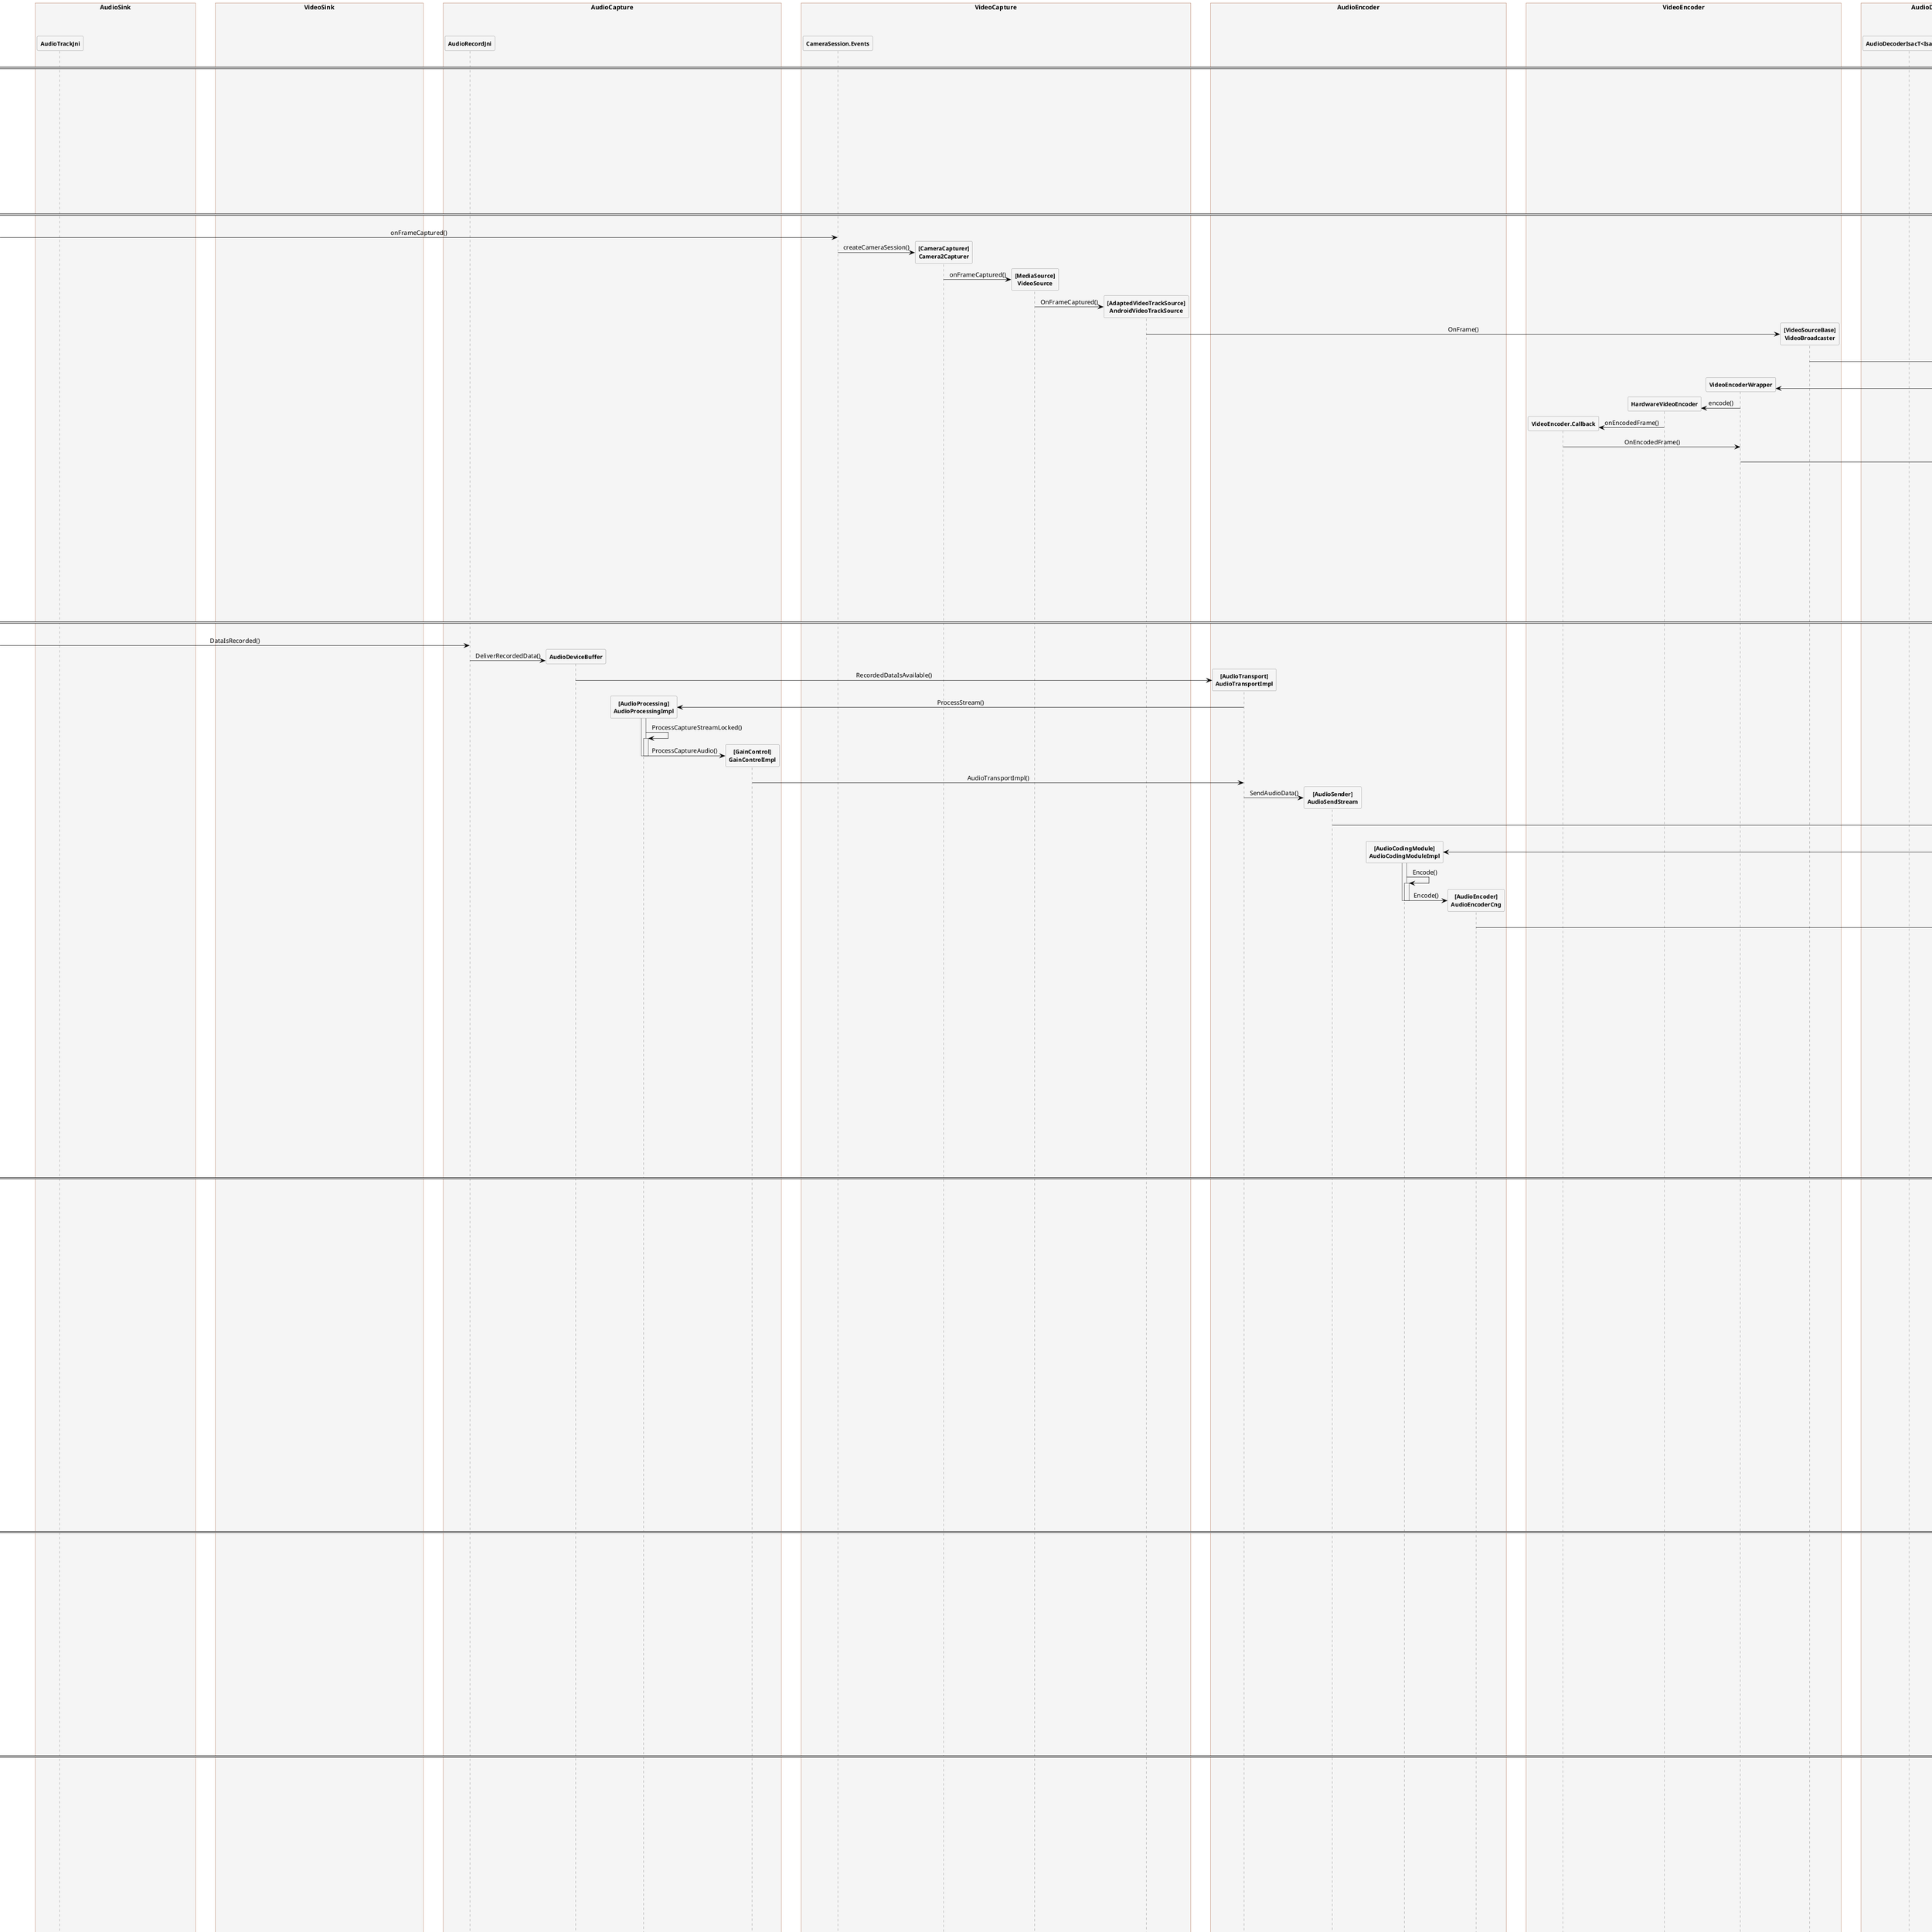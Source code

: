 @startuml WebRTC_AV_Trans
 
hide footbox
skinparam {
    ' defaultFontName Abyssinica SIL
    Shadowing false  
    backgroundColor white
    NoteFontColor #Black
    NoteFontSize 16
    NoteTextAlignment left
    NoteBackgroundColor WhiteSmoke
    NoteColor transparent
    NoteBorderThickness 0
    NoteBorderColor transparent
    NoteBorderThickness 0
    NoteShadowing false
    ParticipantPadding 0
    BoxPadding 20
    dpi 96
    ClassBackgroundColor transparent
    ClassHeaderBackgroundColor lightgreen
    ClassStereotypeFontColor transparent
    SequenceBoxBordercolor sienna
    SequenceBoxFontSize 24
    SequenceBoxFontColor Black
    SequenceBoxBackgroundColor WhiteSmoke
    SequenceLifeLineBackgroundColor WhiteSmoke
    SequenceMessageAlignment center
    SequenceGroupHeaderFontColor White
    SequenceGroupHeaderFontSize 20
    SequenceGroupBackgroundColor DarkOliveGreen
    SequenceGroupBodyBackgroundColor transparent
    SequenceGroupBorderThickness 4
    SequenceGroupBorderColor DarkOliveGreen
    ' transparent
    sequence {
        ParticipantBackgroundColor WhiteSmoke
        ParticipantBorderColor Gray
        ParticipantFontStyle Bold
        ParticipantFontSize 12
        ParticipantPadding 0
 
        LifeLineBorderColor DimGray
        ArrowColor Black
        ArrowThickness 0.8
        ColorArrowSeparationSpace 30
    }
}

box AudioSink
participant "AudioTrackJni" as AudioTrackJni
participant "AudioDeviceBuffer" as RAudioDeviceBuffer
end box

box VideoSink
participant SurfaceViewRenderer
participant ProxyVideoSink
participant VideoSinkWrapper
end box

box AudioCapture
participant "AudioRecordJni" as AudioRecordJni
participant "AudioDeviceBuffer" as AudioDeviceBuffer
participant "[AudioProcessing]\nAudioProcessingImpl" as AudioProcessingImpl
participant "[GainControl]\nGainControlImpl" as GainControlImpl
end box

box VideoCapture
participant "CameraSession.Events" as Events
participant "[CameraCapturer]\nCamera2Capturer" as Camera2Capturer
participant "[MediaSource]\nVideoSource" as VideoSource
participant "[AdaptedVideoTrackSource]\nAndroidVideoTrackSource" as AndroidVideoTrackSource
participant "[VideoSourceBase]\nVideoBroadcaster" as VideoBroadcaster
end box

box AudioEncoder
participant "[AudioTransport]\nAudioTransportImpl" as AudioTransportImpl
participant "[AudioSender]\nAudioSendStream" as AudioSendStream
participant "[AudioCodingModule]\nAudioCodingModuleImpl" as AudioCodingModuleImpl
participant "[AudioEncoder]\nAudioEncoderCng" as AudioEncoderCng
end box

box VideoEncoder
participant "VideoEncoder.Callback" as VideoEncoderCallback
participant "HardwareVideoEncoder" as HardwareVideoEncoder
participant "VideoEncoderWrapper" as VideoEncoderWrapper
participant VideoBroadcaster
end box

box AudioDecoder
participant "AudioDecoderIsacT<IsacFloat>" as AudioDecoderIsacT
participant NetEq
end box

box VideoDecoder
participant "VideoBroadcaster" as RVideoBroadcaster
participant WebRtcVideoReceiveStream
participant IncomingVideoStream
participant VideoStreamDecoder
participant VCMDecodedFrameCallback
participant "VideoDecoder.Callback" as VideoDecoderCallback
participant AndroidVideoDecoder
participant VideoDecoderWrapper
participant VideoDecoderSoftwareFallbackWrapper
participant VCMGenericDecoder
end box

box AudioSender
participant "[ChannelSendInterface]\nChannelSend" as ChannelSend
participant "RTPSenderAudio" as RTPSenderAudio
end box

box VideoSender
participant "[EncodedImageCallback]\nVideoStreamEncoder" as VideoStreamEncoder
participant "[EncoderSink]VideoSendStreamImpl" as VideoSendStreamImpl
participant "[RtpVideoSenderInterface]\nRtpVideoSender" as RtpVideoSender
participant "[ProcessThread]\nProcessThreadImpl" as ProcessThreadImpl
end box

box AudioReceiver
participant AcmReceiver
participant ChannelReceive
participant "[AudioMixer::Source]\nAudioReceiveStream" as AudioReceiveStream
participant AudioMixerImpl
end box

box VideoReceiver
participant VideoReceiver2
participant VideoReceiveStream
participant FrameBuffer
end box

box RTPSender
participant "RTPSender" as RTPSender
participant "[RtpPacketSender]\nRtpPacketSenderProxy" as RtpPacketSenderProxy
participant "PacedSender" as PacedSender
participant "PacketRouter" as PacketRouter
participant "[RtpRtcp]\nModuleRtpRtcpImpl" as ModuleRtpRtcpImpl
participant "[RtpRtcp]\nRtpSenderEgress" as RtpSenderEgress
end box

box RTPReceiver
participant "RtpVideoStreamReceiver" as RtpVideoStreamReceiver
participant "RtpDemuxer" as RtpDemuxer
participant "RtpStreamReceiverController" as RtpStreamReceiverController
participant "[webrtc::Call]\ninternal::Call" as Call
end box

box Tranceiver
participant "[Transport]\n[MediaChannel]\nWebRtcVideoChannel" as WebRtcVideoChannel
participant "[NetworkInterface]\n[BaseChannel]\nVideoChannel" as VideoChannel
participant "[RtpTransportInternal]\n[RtpTransport]\n[SrtpTransport]\nDtlsSrtpTransport" as DtlsSrtpTransport
end box

box DTLS
participant "webrtc::DtlsTransport" as DtlsTransport
participant "[PacketTransportInternal]\nP2PTransportChannel" as P2PTransportChannel
participant "ProxyConnection" as ProxyConnection
participant "UDPPort" as UDPPort
participant "AllocationSequence" as AllocationSequence
participant "AsyncUDPSocket" as AsyncUDPSocket
participant "PhysicalSocket" as PhysicalSocket

end box

=== THREAD ==

PacedSender->PacedSender:Process()
activate PacedSender
note over PacedSender:**WAITING Packet...**

ProcessThreadImpl->ProcessThreadImpl:Process()
activate ProcessThreadImpl
note over ProcessThreadImpl:**WAITING Packet...**

VideoReceiveStream->VideoReceiveStream:Start()
activate VideoReceiveStream
note over VideoReceiveStream:**WAITING Packet..**

=== Video Send ==

->Events:onFrameCaptured()
create Camera2Capturer
Events->Camera2Capturer:createCameraSession()
create VideoSource
Camera2Capturer->VideoSource:onFrameCaptured()
create AndroidVideoTrackSource
VideoSource->AndroidVideoTrackSource:OnFrameCaptured()
create VideoBroadcaster
AndroidVideoTrackSource->VideoBroadcaster:OnFrame()
create VideoStreamEncoder
VideoBroadcaster->VideoStreamEncoder:OnFrame()
create VideoEncoderWrapper
VideoStreamEncoder->VideoEncoderWrapper:Encode()
create HardwareVideoEncoder
VideoEncoderWrapper->HardwareVideoEncoder:encode()
create VideoEncoderCallback
HardwareVideoEncoder->VideoEncoderCallback:onEncodedFrame()
VideoEncoderCallback->VideoEncoderWrapper:OnEncodedFrame()
VideoEncoderWrapper->VideoStreamEncoder:OnEncodedImage()
create VideoSendStreamImpl
VideoStreamEncoder->VideoSendStreamImpl:OnEncodedImage()
VideoSendStreamImpl->RtpVideoSender:OnEncodedImage()

RtpVideoSender-->ProcessThreadImpl:**POST SIGNAL**

note over ProcessThreadImpl:**RESUME**
create ModuleRtpRtcpImpl
ProcessThreadImpl->ModuleRtpRtcpImpl:OnSendingRtpFrame()
deactivate ProcessThreadImpl
activate ModuleRtpRtcpImpl
ModuleRtpRtcpImpl->ModuleRtpRtcpImpl:TrySendPacket()
activate ModuleRtpRtcpImpl
create RtpSenderEgress
ModuleRtpRtcpImpl->RtpSenderEgress:SendPacket()
deactivate ModuleRtpRtcpImpl
deactivate ModuleRtpRtcpImpl
activate RtpSenderEgress
' RtpSenderEgress->RtpSenderEgress:SendPacketToNetwork()
' activate RtpSenderEgress
' RtpSenderEgress->WebRtcVideoChannel:SendRtp()
' deactivate RtpSenderEgress
' deactivate RtpSenderEgress

=== Audio Send ==
->AudioRecordJni:DataIsRecorded()
create AudioDeviceBuffer
AudioRecordJni->AudioDeviceBuffer:DeliverRecordedData()
create AudioTransportImpl
AudioDeviceBuffer->AudioTransportImpl:RecordedDataIsAvailable()
create AudioProcessingImpl
AudioTransportImpl->AudioProcessingImpl:ProcessStream()
activate AudioProcessingImpl
AudioProcessingImpl->AudioProcessingImpl:ProcessCaptureStreamLocked()
activate AudioProcessingImpl
create GainControlImpl
AudioProcessingImpl->GainControlImpl:ProcessCaptureAudio()
deactivate AudioProcessingImpl
deactivate AudioProcessingImpl
GainControlImpl->AudioTransportImpl:AudioTransportImpl()
create AudioSendStream
AudioTransportImpl->AudioSendStream:SendAudioData()
create ChannelSend
AudioSendStream->ChannelSend:ProcessAndEncodeAudio()
create AudioCodingModuleImpl
ChannelSend->AudioCodingModuleImpl:Add10MsData()
activate AudioCodingModuleImpl
AudioCodingModuleImpl->AudioCodingModuleImpl:Encode()
activate AudioCodingModuleImpl
create AudioEncoderCng
AudioCodingModuleImpl->AudioEncoderCng:Encode()
deactivate AudioCodingModuleImpl
deactivate AudioCodingModuleImpl
AudioEncoderCng->ChannelSend:SendData()
activate ChannelSend
ChannelSend->ChannelSend:SendRtpAudio()
activate ChannelSend

create RTPSenderAudio
ChannelSend->RTPSenderAudio:SendAudio()
deactivate ChannelSend
deactivate ChannelSend
create RTPSender
RTPSenderAudio->RTPSender:SendToNetwork()
create RtpPacketSenderProxy
RTPSender->RtpPacketSenderProxy:EnqueuePackets()
RtpPacketSenderProxy->PacedSender:EnqueuePackets()

note over PacedSender:**RESUME**
PacedSender->PacedSender:ProcessPackets()
activate PacedSender
PacedSender->PacedSender:SendRtpPacket()
activate PacedSender
create PacketRouter
PacedSender->PacketRouter:SendPacket()
deactivate PacedSender
deactivate PacedSender
deactivate PacedSender


PacketRouter->ModuleRtpRtcpImpl:TrySendPacket()
activate ModuleRtpRtcpImpl
ModuleRtpRtcpImpl->RtpSenderEgress:SendPacket()
deactivate ModuleRtpRtcpImpl
deactivate ModuleRtpRtcpImpl
' activate RtpSenderEgress
RtpSenderEgress->RtpSenderEgress:SendPacketToNetwork()
activate RtpSenderEgress

=== Send RTP ===

create WebRtcVideoChannel
RtpSenderEgress->WebRtcVideoChannel:SendRtp()
deactivate RtpSenderEgress
deactivate RtpSenderEgress

' ModuleRtpRtcpImpl->WebRtcVideoChannel:SendRtp()
activate WebRtcVideoChannel
WebRtcVideoChannel->WebRtcVideoChannel:MediaChannel::SendRtp()
activate WebRtcVideoChannel
WebRtcVideoChannel->WebRtcVideoChannel:MediaChannel::DoSendPacket()
activate WebRtcVideoChannel
create VideoChannel
WebRtcVideoChannel->VideoChannel:SendPacket()
deactivate WebRtcVideoChannel
deactivate WebRtcVideoChannel
deactivate WebRtcVideoChannel

create DtlsSrtpTransport
VideoChannel->DtlsSrtpTransport:SendRtpPacket()
create DtlsTransport
DtlsSrtpTransport->DtlsTransport:SendPacket()
create P2PTransportChannel
DtlsTransport->P2PTransportChannel:SendPacket()
create ProxyConnection
P2PTransportChannel->ProxyConnection:Send()
create UDPPort
ProxyConnection->UDPPort:SendTo()
create AsyncUDPSocket
UDPPort->AsyncUDPSocket:SendTo()
create PhysicalSocket
AsyncUDPSocket->PhysicalSocket:SendTo()
activate PhysicalSocket
PhysicalSocket->PhysicalSocket:DoSendTo()
activate PhysicalSocket
PhysicalSocket->:::sendto()
activate PhysicalSocket
deactivate PhysicalSocket
deactivate PhysicalSocket
deactivate PhysicalSocket

=== Receive RTP ===

AsyncUDPSocket<-:OnReadEvent()
activate AsyncUDPSocket
AsyncUDPSocket->PhysicalSocket:RecvFrom()
activate PhysicalSocket
PhysicalSocket->PhysicalSocket:::recvfrom()
activate PhysicalSocket
deactivate PhysicalSocket
deactivate PhysicalSocket

create AllocationSequence
AsyncUDPSocket-->AllocationSequence:OnReadEvent()
note left:**SignalReadEvent**
deactivate AsyncUDPSocket
AllocationSequence->UDPPort:HandleIncomingPacket()
UDPPort->ProxyConnection:OnReadPacket()
ProxyConnection->P2PTransportChannel:OnReadPacket()
P2PTransportChannel->DtlsTransport:OnReadPacket()
DtlsTransport->DtlsSrtpTransport:RtpTransport::OnReadPacket()
activate DtlsSrtpTransport
DtlsSrtpTransport->DtlsSrtpTransport:SrtpTransport::OnRtcpPacketReceived()
activate DtlsSrtpTransport
create RtpDemuxer
DtlsSrtpTransport->RtpDemuxer:OnRtpPacket()
deactivate DtlsSrtpTransport
deactivate DtlsSrtpTransport
activate RtpDemuxer

=== Receive Video ==
RtpDemuxer->VideoChannel:OnRtpPacket()
VideoChannel->WebRtcVideoChannel:OnPacketReceived()
create Call
WebRtcVideoChannel->Call:DeliverPacket()
create RtpStreamReceiverController
Call->RtpStreamReceiverController:OnRtpPacket()
RtpStreamReceiverController->RtpDemuxer:OnRtpPacket()
' activate RtpDemuxer
create RtpVideoStreamReceiver
RtpDemuxer->RtpVideoStreamReceiver:OnRtpPacket()
deactivate RtpDemuxer
activate RtpVideoStreamReceiver
RtpVideoStreamReceiver->RtpVideoStreamReceiver:ReceivePacket()
activate RtpVideoStreamReceiver
RtpVideoStreamReceiver->RtpVideoStreamReceiver:OnReceivedPayloadData()
activate RtpVideoStreamReceiver
RtpVideoStreamReceiver->RtpVideoStreamReceiver:OnAssembledFrame()
activate RtpVideoStreamReceiver
RtpVideoStreamReceiver->RtpVideoStreamReceiver:OnInsertedPacket()
activate RtpVideoStreamReceiver
RtpVideoStreamReceiver->VideoReceiveStream:OnCompleteFrame()
deactivate RtpVideoStreamReceiver
deactivate RtpVideoStreamReceiver
deactivate RtpVideoStreamReceiver
deactivate RtpVideoStreamReceiver
deactivate RtpVideoStreamReceiver
create FrameBuffer
VideoReceiveStream->FrameBuffer:InsertFrame()

note over VideoReceiveStream:**RESUME**
->VideoReceiveStream:StartNextDecode()
activate VideoReceiveStream
VideoReceiveStream->VideoReceiveStream:HandleEncodedFrame()
activate VideoReceiveStream
create VideoReceiver2
VideoReceiveStream->VideoReceiver2:Decode()
deactivate VideoReceiveStream
deactivate VideoReceiveStream
deactivate VideoReceiveStream

create VCMGenericDecoder
VideoReceiver2->VCMGenericDecoder:Decode()
create VideoDecoderSoftwareFallbackWrapper
VCMGenericDecoder->VideoDecoderSoftwareFallbackWrapper:Decode()
create VideoDecoderWrapper
VideoDecoderSoftwareFallbackWrapper->VideoDecoderWrapper:Decode()
create AndroidVideoDecoder
VideoDecoderWrapper->AndroidVideoDecoder:onFrame()
create VideoDecoderCallback
AndroidVideoDecoder->VideoDecoderCallback:onDecodedFrame()
VideoDecoderCallback->VideoDecoderWrapper:OnDecodedFrame()
create VCMDecodedFrameCallback
VideoDecoderWrapper->VCMDecodedFrameCallback:Decoded()
create VideoStreamDecoder
VCMDecodedFrameCallback->VideoStreamDecoder:FrameToRender()
create IncomingVideoStream
VideoStreamDecoder->IncomingVideoStream:Dequeue()
activate IncomingVideoStream
IncomingVideoStream->IncomingVideoStream:OnFrame()
activate IncomingVideoStream
IncomingVideoStream->VideoReceiveStream:OnFrame()
deactivate IncomingVideoStream
deactivate IncomingVideoStream

create WebRtcVideoReceiveStream
VideoReceiveStream->WebRtcVideoReceiveStream:OnFrame()
create RVideoBroadcaster
WebRtcVideoReceiveStream->RVideoBroadcaster:OnFrame()
create VideoSinkWrapper
RVideoBroadcaster->VideoSinkWrapper:OnFrame()
create ProxyVideoSink
VideoSinkWrapper->ProxyVideoSink:onFrame()
create SurfaceViewRenderer
ProxyVideoSink->SurfaceViewRenderer:onFrame()

=== Playback Audio ==
->AudioTrackJni:GetPlayoutData()
create RAudioDeviceBuffer
AudioTrackJni->RAudioDeviceBuffer:RequestPlayoutData()
RAudioDeviceBuffer->AudioTransportImpl:NeedMorePlayData()
AudioTransportImpl->AudioMixerImpl:Mix()
activate AudioMixerImpl
AudioMixerImpl->AudioMixerImpl:GetAudioFromSources()
activate AudioMixerImpl
AudioMixerImpl->AudioReceiveStream:GetAudioFrameWithInfo()
deactivate AudioMixerImpl
deactivate AudioMixerImpl
AudioReceiveStream->ChannelReceive:GetAudioFrameWithInfo()
ChannelReceive->AcmReceiver:GetAudio()
AcmReceiver->NetEq:GetAudio()
activate NetEq
note over NetEq:**WAITING Packet**

=== Receive Audio ==
RtpDemuxer->AudioReceiveStream:OnRtpPacket()
note over ChannelReceive:**RESUME**
AudioReceiveStream->ChannelReceive:OnRtpPacket()
activate ChannelReceive
ChannelReceive->ChannelReceive:ReceivePacket()
activate ChannelReceive
ChannelReceive->AcmReceiver:InsertPacket()
deactivate ChannelReceive
deactivate ChannelReceive
AcmReceiver->NetEq:InsertPacket()


note over NetEq:**RESUME**
NetEq->NetEq:GetAudioInternal()
activate NetEq
NetEq->NetEq:Decode()
activate NetEq
NetEq->NetEq:DecodeLoop()
activate NetEq
NetEq->AudioDecoderIsacT:Decode()
deactivate NetEq
deactivate NetEq
deactivate NetEq
deactivate NetEq
activate AudioDecoderIsacT
AudioDecoderIsacT->AudioDecoderIsacT:Decode()
activate AudioDecoderIsacT
AudioDecoderIsacT->AudioDecoderIsacT:WebRtcIsac_Decode()
activate AudioDecoderIsacT
AudioDecoderIsacT->AudioDecoderIsacT:DecodeInternal()
activate AudioDecoderIsacT
AudioDecoderIsacT-->NetEq:RET
deactivate AudioDecoderIsacT
deactivate AudioDecoderIsacT
deactivate AudioDecoderIsacT
deactivate AudioDecoderIsacT

' === REFERENCES ==
' AudioDeviceBuffer-->o AudioRecordJni:audio_device_buffer_
' AudioTransportImpl-->o AudioDeviceBuffer:audio_transport_cb_
' AudioProcessingImpl-->o AudioTransportImpl:audio_processing_
' GainControlImpl-->o AudioProcessingImpl:submodules_.gain_control
' AudioSender-->o AudioTransportImpl:audio_senders_
' ChannelSend-->o AudioSender:channel_send_
' AudioCodingModuleImpl-->o ChannelSend:audio_coding_
' AudioEncoderCng-->o AudioCodingModuleImpl:encoder_stack_
' RTPSenderAudio-->o ChannelSend:rtp_sender_audio_
' RTPSender-->o RTPSenderAudio:rtp_sender_

@enduml
